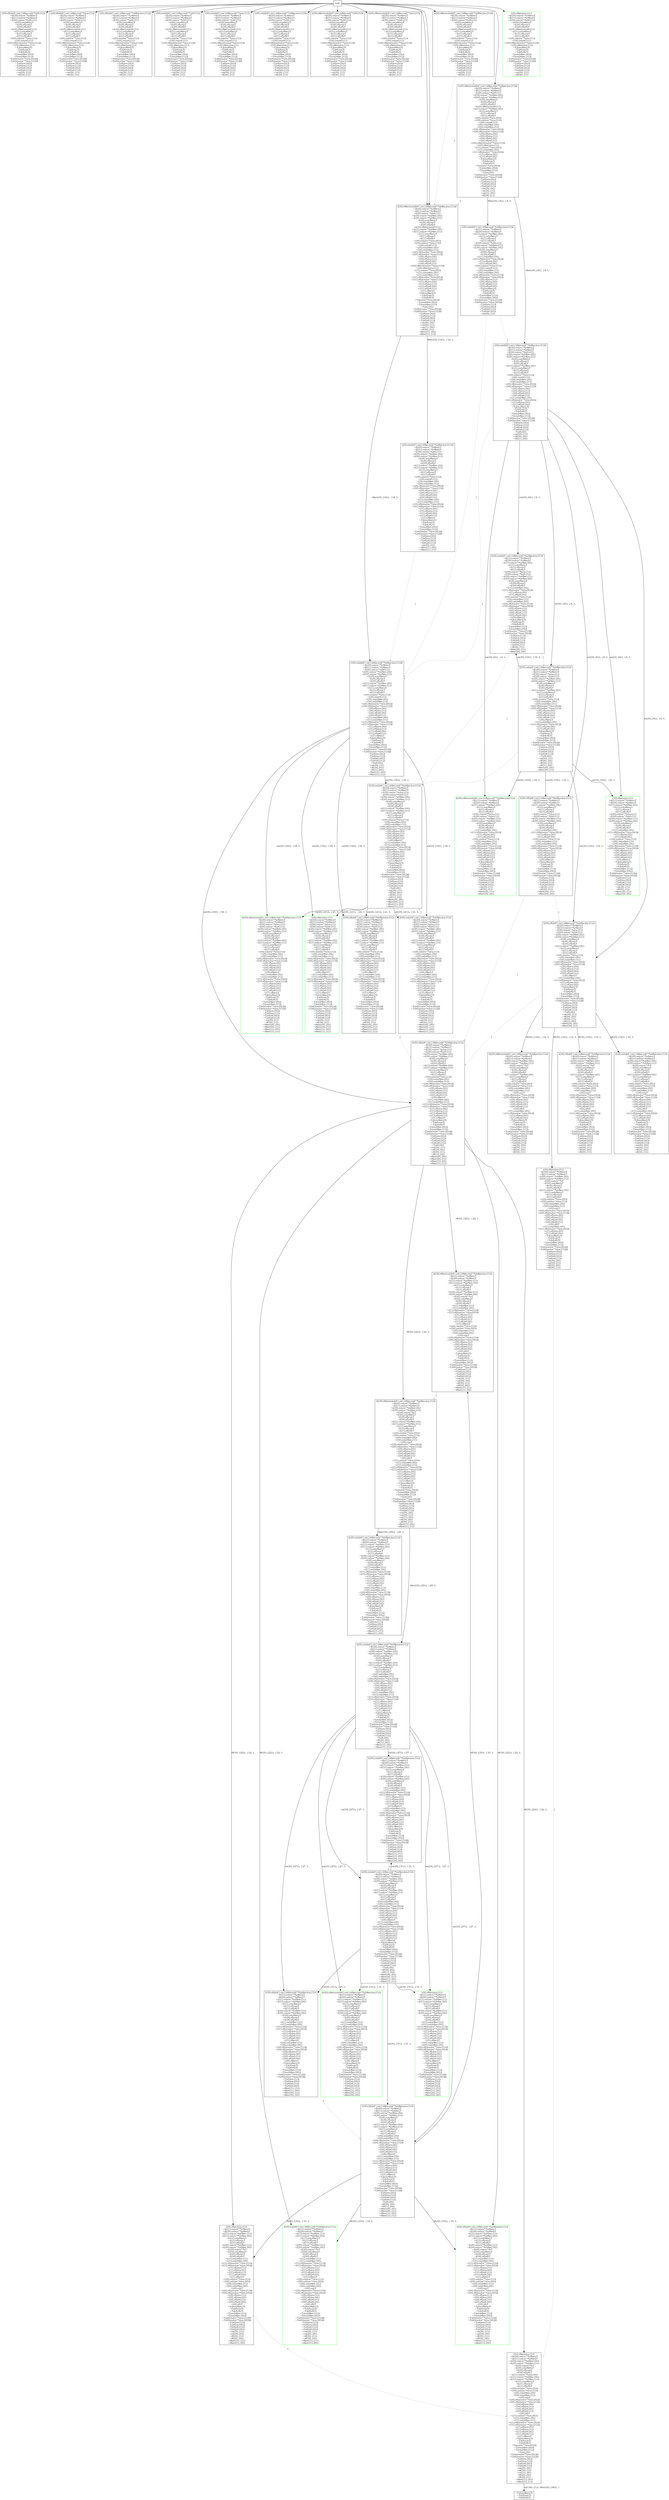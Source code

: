 digraph {
node[shape="box"]
N0x1229076e0[tooltip="5470939024246512254

", label="({0};rf);(((rf | co) | (rfinv;co))^*;(rf;{1}))
~((({0};co);co^*);rfinv);T
~((({1};co);co^*);rfinv);T
~(({0};co);co^*);(rf;{1})
~(({0};co);rfinv);T
~(({0};rf);co);T
~(({0};rf);rf);T
~(({0};rfinv);co);(rf;{1})
~(({1};co);rfinv);T
~(({1};rf);co);T
~(({1};rf);rf);T
~({0};co);(co^*;(co;{1}))
~({0};co);(rf;{1})
~({0};rfinv);(co;(co^*;(co;{1})))
~({0};rfinv);(co;{1})
~T;((co;rfinv);T)
~T;((rf;co);T)
~T;((rf;rf);T)
~T;(co;(rfinv;{0}))
~T;(co;(rfinv;{1}))
~T;(rf;(co;(co^*;(co;{0}))))
~T;(rf;(co;(co^*;(co;{1}))))
~T;(rf;(co;{0}))
~T;(rf;(co;{1}))
~T;(rf;(rf;{0}))
~T;(rf;(rf;{1}))
~co({0},{1})
~rf({0},{1})
"];
root -> N0x1229076e0;
N0x122913dd0[tooltip="1216235380140927212

", label="({0};rf);(((rf | co) | (rfinv;co))^*;(co;{1}))
~((({0};co);co^*);rfinv);T
~((({1};co);co^*);rfinv);T
~(({0};co);co^*);(rf;{1})
~(({0};co);rfinv);T
~(({0};rf);co);T
~(({0};rf);rf);T
~(({0};rfinv);co);(rf;{1})
~(({1};co);rfinv);T
~(({1};rf);co);T
~(({1};rf);rf);T
~({0};co);(co^*;(co;{1}))
~({0};co);(rf;{1})
~({0};rfinv);(co;(co^*;(co;{1})))
~({0};rfinv);(co;{1})
~T;((co;rfinv);T)
~T;((rf;co);T)
~T;((rf;rf);T)
~T;(co;(rfinv;{0}))
~T;(co;(rfinv;{1}))
~T;(rf;(co;(co^*;(co;{0}))))
~T;(rf;(co;(co^*;(co;{1}))))
~T;(rf;(co;{0}))
~T;(rf;(co;{1}))
~T;(rf;(rf;{0}))
~T;(rf;(rf;{1}))
~co({0},{1})
~rf({0},{1})
"];
root -> N0x122913dd0;
N0x122922790[tooltip="5853970633156013362

", label="({0};rf);(((rf | co) | (rfinv;co))^*;(rfinv;(co;{1})))
~((({0};co);co^*);rfinv);T
~((({1};co);co^*);rfinv);T
~(({0};co);co^*);(rf;{1})
~(({0};co);rfinv);T
~(({0};rf);co);T
~(({0};rf);rf);T
~(({0};rfinv);co);(rf;{1})
~(({1};co);rfinv);T
~(({1};rf);co);T
~(({1};rf);rf);T
~({0};co);(co^*;(co;{1}))
~({0};co);(rf;{1})
~({0};rfinv);(co;(co^*;(co;{1})))
~({0};rfinv);(co;{1})
~T;((co;rfinv);T)
~T;((rf;co);T)
~T;((rf;rf);T)
~T;(co;(rfinv;{0}))
~T;(co;(rfinv;{1}))
~T;(rf;(co;(co^*;(co;{0}))))
~T;(rf;(co;(co^*;(co;{1}))))
~T;(rf;(co;{0}))
~T;(rf;(co;{1}))
~T;(rf;(rf;{0}))
~T;(rf;(rf;{1}))
~co({0},{1})
~rf({0},{1})
"];
root -> N0x122922790;
N0x122907210[tooltip="13377545361835278450

", label="({0};co);(((rf | co) | (rfinv;co))^*;(rf;{1}))
~((({0};co);co^*);rfinv);T
~((({1};co);co^*);rfinv);T
~(({0};co);co^*);(rf;{1})
~(({0};co);rfinv);T
~(({0};rf);co);T
~(({0};rf);rf);T
~(({0};rfinv);co);(rf;{1})
~(({1};co);rfinv);T
~(({1};rf);co);T
~(({1};rf);rf);T
~({0};co);(co^*;(co;{1}))
~({0};co);(rf;{1})
~({0};rfinv);(co;(co^*;(co;{1})))
~({0};rfinv);(co;{1})
~T;((co;rfinv);T)
~T;((rf;co);T)
~T;((rf;rf);T)
~T;(co;(rfinv;{0}))
~T;(co;(rfinv;{1}))
~T;(rf;(co;(co^*;(co;{0}))))
~T;(rf;(co;(co^*;(co;{1}))))
~T;(rf;(co;{0}))
~T;(rf;(co;{1}))
~T;(rf;(rf;{0}))
~T;(rf;(rf;{1}))
~co({0},{1})
~rf({0},{1})
"];
root -> N0x122907210;
N0x1229072c0[tooltip="14994561761959452816

", label="({0};co);(((rf | co) | (rfinv;co))^*;(co;{1}))
~((({0};co);co^*);rfinv);T
~((({1};co);co^*);rfinv);T
~(({0};co);co^*);(rf;{1})
~(({0};co);rfinv);T
~(({0};rf);co);T
~(({0};rf);rf);T
~(({0};rfinv);co);(rf;{1})
~(({1};co);rfinv);T
~(({1};rf);co);T
~(({1};rf);rf);T
~({0};co);(co^*;(co;{1}))
~({0};co);(rf;{1})
~({0};rfinv);(co;(co^*;(co;{1})))
~({0};rfinv);(co;{1})
~T;((co;rfinv);T)
~T;((rf;co);T)
~T;((rf;rf);T)
~T;(co;(rfinv;{0}))
~T;(co;(rfinv;{1}))
~T;(rf;(co;(co^*;(co;{0}))))
~T;(rf;(co;(co^*;(co;{1}))))
~T;(rf;(co;{0}))
~T;(rf;(co;{1}))
~T;(rf;(rf;{0}))
~T;(rf;(rf;{1}))
~co({0},{1})
~rf({0},{1})
"];
root -> N0x1229072c0;
N0x122915e10[tooltip="5393109142402436626

", label="({0};co);(((rf | co) | (rfinv;co))^*;(rfinv;(co;{1})))
~((({0};co);co^*);rfinv);T
~((({1};co);co^*);rfinv);T
~(({0};co);co^*);(rf;{1})
~(({0};co);rfinv);T
~(({0};rf);co);T
~(({0};rf);rf);T
~(({0};rfinv);co);(rf;{1})
~(({1};co);rfinv);T
~(({1};rf);co);T
~(({1};rf);rf);T
~({0};co);(co^*;(co;{1}))
~({0};co);(rf;{1})
~({0};rfinv);(co;(co^*;(co;{1})))
~({0};rfinv);(co;{1})
~T;((co;rfinv);T)
~T;((rf;co);T)
~T;((rf;rf);T)
~T;(co;(rfinv;{0}))
~T;(co;(rfinv;{1}))
~T;(rf;(co;(co^*;(co;{0}))))
~T;(rf;(co;(co^*;(co;{1}))))
~T;(rf;(co;{0}))
~T;(rf;(co;{1}))
~T;(rf;(rf;{0}))
~T;(rf;(rf;{1}))
~co({0},{1})
~rf({0},{1})
"];
root -> N0x122915e10;
N0x12290b680[tooltip="7587356138160739452

", label="(({0};rfinv);co);(((rf | co) | (rfinv;co))^*;(rf;{1}))
~((({0};co);co^*);rfinv);T
~((({1};co);co^*);rfinv);T
~(({0};co);co^*);(rf;{1})
~(({0};co);rfinv);T
~(({0};rf);co);T
~(({0};rf);rf);T
~(({0};rfinv);co);(rf;{1})
~(({1};co);rfinv);T
~(({1};rf);co);T
~(({1};rf);rf);T
~({0};co);(co^*;(co;{1}))
~({0};co);(rf;{1})
~({0};rfinv);(co;(co^*;(co;{1})))
~({0};rfinv);(co;{1})
~T;((co;rfinv);T)
~T;((rf;co);T)
~T;((rf;rf);T)
~T;(co;(rfinv;{0}))
~T;(co;(rfinv;{1}))
~T;(rf;(co;(co^*;(co;{0}))))
~T;(rf;(co;(co^*;(co;{1}))))
~T;(rf;(co;{0}))
~T;(rf;(co;{1}))
~T;(rf;(rf;{0}))
~T;(rf;(rf;{1}))
~co({0},{1})
~rf({0},{1})
"];
root -> N0x12290b680;
N0x12290b2c0[tooltip="4275470293578912569

", label="(({0};rfinv);co);(((rf | co) | (rfinv;co))^*;(co;{1}))
~((({0};co);co^*);rfinv);T
~((({1};co);co^*);rfinv);T
~(({0};co);co^*);(rf;{1})
~(({0};co);rfinv);T
~(({0};rf);co);T
~(({0};rf);rf);T
~(({0};rfinv);co);(rf;{1})
~(({1};co);rfinv);T
~(({1};rf);co);T
~(({1};rf);rf);T
~({0};co);(co^*;(co;{1}))
~({0};co);(rf;{1})
~({0};rfinv);(co;(co^*;(co;{1})))
~({0};rfinv);(co;{1})
~T;((co;rfinv);T)
~T;((rf;co);T)
~T;((rf;rf);T)
~T;(co;(rfinv;{0}))
~T;(co;(rfinv;{1}))
~T;(rf;(co;(co^*;(co;{0}))))
~T;(rf;(co;(co^*;(co;{1}))))
~T;(rf;(co;{0}))
~T;(rf;(co;{1}))
~T;(rf;(rf;{0}))
~T;(rf;(rf;{1}))
~co({0},{1})
~rf({0},{1})
"];
root -> N0x12290b2c0;
N0x122929950[tooltip="4253056221216941521

", label="(({0};rfinv);co);(((rf | co) | (rfinv;co))^*;(rfinv;(co;{1})))
~((({0};co);co^*);rfinv);T
~((({1};co);co^*);rfinv);T
~(({0};co);co^*);(rf;{1})
~(({0};co);rfinv);T
~(({0};rf);co);T
~(({0};rf);rf);T
~(({0};rfinv);co);(rf;{1})
~(({1};co);rfinv);T
~(({1};rf);co);T
~(({1};rf);rf);T
~({0};co);(co^*;(co;{1}))
~({0};co);(rf;{1})
~({0};rfinv);(co;(co^*;(co;{1})))
~({0};rfinv);(co;{1})
~T;((co;rfinv);T)
~T;((rf;co);T)
~T;((rf;rf);T)
~T;(co;(rfinv;{0}))
~T;(co;(rfinv;{1}))
~T;(rf;(co;(co^*;(co;{0}))))
~T;(rf;(co;(co^*;(co;{1}))))
~T;(rf;(co;{0}))
~T;(rf;(co;{1}))
~T;(rf;(rf;{0}))
~T;(rf;(rf;{1}))
~co({0},{1})
~rf({0},{1})
"];
N0x122929950 -> N0x121f2d0b0[color="grey", label =" | 
"];
N0x122929950 -> N0x121ea7c40[color="grey", label =" | 
"];
N0x121f2d0b0[tooltip="17911750351461582036

", label="(({0};rfinv);co);(((rf | co) | (rfinv;co))^*;(rfinv;(co;{1})))
~((({0};co);co^*);rfinv);T
~((({1};co);co^*);rfinv);T
~(({0};co);co^*);(rf;{1})
~(({0};co);co^*);(rfinv;{0})
~(({0};co);co^*);(rfinv;{1})
~(({0};co);rfinv);T
~(({0};rf);co);T
~(({0};rf);rf);T
~(({0};rfinv);co);(rf;{1})
~(({1};co);co^*);(rfinv;{0})
~(({1};co);rfinv);T
~(({1};rf);co);T
~(({1};rf);rf);T
~({0};co);(co^*;(co;{0}))
~({0};co);(co^*;(co;{1}))
~({0};co);(rf;{1})
~({0};co);(rfinv;{0})
~({0};co);(rfinv;{1})
~({0};rf);(co;(co^*;(co;{0})))
~({0};rf);(co;(co^*;(co;{1})))
~({0};rf);(co;{0})
~({0};rf);(co;{1})
~({0};rf);(rf;{0})
~({0};rf);(rf;{1})
~({0};rfinv);(co;(co^*;(co;{1})))
~({0};rfinv);(co;{1})
~({1};co);(co^*;(co;{0}))
~({1};co);(rfinv;{0})
~({1};rf);(co;(co^*;(co;{0})))
~({1};rf);(co;{0})
~({1};rf);(rf;{0})
~T;((co;rfinv);T)
~T;((rf;co);T)
~T;((rf;rf);T)
~T;(co;(co^*;(co;{0})))
~T;(co;(rfinv;{0}))
~T;(co;(rfinv;{1}))
~T;(co;{0})
~T;(rf;(co;(co^*;(co;{0}))))
~T;(rf;(co;(co^*;(co;{1}))))
~T;(rf;(co;{0}))
~T;(rf;(co;{1}))
~T;(rf;(rf;{0}))
~T;(rf;(rf;{1}))
~co({0},{0})
~co({0},{1})
~co({1},{0})
~rf({0},{1})
"];
N0x121f2d0b0 -> N0x121f72310[label ="rfinv({0},{4}),  | 4, 1, 
"];
N0x121f2d0b0 -> N0x121fd0280[label ="rfinv({0},{4}),  | 4, 1, 
"];
N0x121f2d0b0 -> N0x121ea7c40[color="grey", label =" | 
"];
N0x121f72310[tooltip="5136692294880583266

", label="({0};co);(((rf | co) | (rfinv;co))^*;(rfinv;(co;{1})))
~((({1};co);co^*);rfinv);T
~((({0};co);co^*);rfinv);T
~(({1};co);co^*);(rfinv;{0})
~(({1};co);rfinv);T
~(({1};rf);co);T
~(({1};rf);rf);T
~(({0};co);co^*);(rf;{1})
~(({0};co);co^*);(rfinv;{1})
~(({0};co);co^*);(rfinv;{0})
~(({0};co);rfinv);T
~(({0};rf);co);T
~(({0};rf);rf);T
~({1};co);(rfinv;{0})
~({1};rf);(co;(co^*;(co;{0})))
~({1};rf);(co;{0})
~({1};rf);(rf;{0})
~({0};co);(co^*;(co;{1}))
~({0};co);(rf;{1})
~({0};co);(rfinv;{1})
~({0};co);(rfinv;{0})
~({0};rf);(co;(co^*;(co;{1})))
~({0};rf);(co;(co^*;(co;{0})))
~({0};rf);(co;{1})
~({0};rf);(co;{0})
~({0};rf);(rf;{1})
~({0};rf);(rf;{0})
~T;((co;rfinv);T)
~T;((rf;co);T)
~T;((rf;rf);T)
~T;(co;(rfinv;{1}))
~T;(co;(rfinv;{0}))
~T;(rf;(co;(co^*;(co;{1}))))
~T;(rf;(co;(co^*;(co;{0}))))
~T;(rf;(co;{1}))
~T;(rf;(co;{0}))
~T;(rf;(rf;{1}))
~T;(rf;(rf;{0}))
~co({0},{1})
"];
N0x121f72310 -> N0x121fd0280[color="grey", label =" | 
"];
N0x121f72310 -> N0x121e42720[color="grey", label =" | 
"];
N0x121fd0280[tooltip="18231091593718784006

", label="({0};co);(((rf | co) | (rfinv;co))^*;(rfinv;(co;{1})))
~((({0};co);co^*);rfinv);T
~((({1};co);co^*);rfinv);T
~(({0};co);co^*);(rf;{1})
~(({0};co);co^*);(rfinv;{0})
~(({0};co);co^*);(rfinv;{1})
~(({0};co);rfinv);T
~(({0};rf);co);T
~(({0};rf);rf);T
~(({1};co);co^*);(rfinv;{0})
~(({1};co);rfinv);T
~(({1};rf);co);T
~(({1};rf);rf);T
~({0};co);(co^*;(co;{1}))
~({0};co);(rf;{1})
~({0};co);(rfinv;{0})
~({0};co);(rfinv;{1})
~({0};rf);(co;(co^*;(co;{0})))
~({0};rf);(co;(co^*;(co;{1})))
~({0};rf);(co;{0})
~({0};rf);(co;{1})
~({0};rf);(rf;{0})
~({0};rf);(rf;{1})
~({1};co);(rfinv;{0})
~({1};rf);(co;(co^*;(co;{0})))
~({1};rf);(co;{0})
~({1};rf);(rf;{0})
~T;((co;rfinv);T)
~T;((rf;co);T)
~T;((rf;rf);T)
~T;(co;(rfinv;{0}))
~T;(co;(rfinv;{1}))
~T;(rf;(co;(co^*;(co;{0}))))
~T;(rf;(co;(co^*;(co;{1}))))
~T;(rf;(co;{0}))
~T;(rf;(co;{1}))
~T;(rf;(rf;{0}))
~T;(rf;(rf;{1}))
~T;(rf;{0})
~co({0},{1})
~rf({0},{0})
~rf({1},{0})
"];
N0x121fd0280 -> N0x122a932d0[label ="co({0},{6}),  | 6, 1, 
"];
N0x121fd0280 -> N0x122a3de40[label ="co({0},{6}),  | 6, 1, 
"];
N0x121fd0280 -> N0x122a89740[label ="co({0},{6}),  | 6, 1, 
"];
N0x121fd0280 -> N0x122a86a60[label ="co({0},{6}),  | 6, 1, 
"];
N0x121fd0280 -> N0x121e6fe30[label ="co({0},{6}),  | 6, 1, 
"];
N0x121fd0280 -> N0x121f2d990[label ="co({0},{6}),  | 6, 1, 
"];
N0x121fd0280 -> N0x121e42720[color="grey", label =" | 
"];
N0x122a932d0[tooltip="2829021452362582167

", label="(({0};rf);((rf | co) | (rfinv;co))^*);(rfinv;(co;{1}))
~((({1};co);co^*);rfinv);T
~((({0};co);co^*);rfinv);T
~(({1};co);co^*);(rfinv;{0})
~(({1};co);rfinv);T
~(({1};rf);co);T
~(({1};rf);rf);T
~(({0};co);co^*);(co;{1})
~(({0};co);co^*);(rf;{1})
~(({0};co);co^*);(rfinv;{1})
~(({0};co);co^*);(rfinv;{0})
~(({0};co);rfinv);T
~(({0};rf);co);T
~(({0};rf);rf);T
~({1};co);(rfinv;{0})
~({1};rf);(co;(co^*;(co;{0})))
~({1};rf);(co;{0})
~({1};rf);(rf;{0})
~({0};co);(co^*;(co;{1}))
~({0};co);(rfinv;{1})
~({0};co);(rfinv;{0})
~({0};rf);(co;(co^*;(co;{1})))
~({0};rf);(co;(co^*;(co;{0})))
~({0};rf);(co;{1})
~({0};rf);(co;{0})
~({0};rf);(rf;{1})
~({0};rf);(rf;{0})
~({0};rfinv);T
~T;((co;rfinv);T)
~T;((rf;co);T)
~T;((rf;rf);T)
~T;(co;(rfinv;{1}))
~T;(co;(rfinv;{0}))
~T;(rf;(co;(co^*;(co;{1}))))
~T;(rf;(co;(co^*;(co;{0}))))
~T;(rf;(co;{1}))
~T;(rf;(co;{0}))
~T;(rf;(rf;{1}))
~T;(rf;(rf;{0}))
~co({0},{1})
~rf({0},{1})
~rfinv({0},{1})
~rfinv({0},{0})
"];
N0x122a932d0 -> N0x121f2d990[color="grey", label =" | 
"];
N0x122a932d0 -> N0x121f98530[color="grey", label =" | 
"];
N0x121f2d990[tooltip="11124608399587576709

", label="(({0};rf);((rf | co) | (rfinv;co))^*);(rfinv;(co;{1}))
~((({0};co);co^*);rfinv);T
~((({1};co);co^*);rfinv);T
~(({0};co);co^*);(co;{1})
~(({0};co);co^*);(rf;{1})
~(({0};co);co^*);(rfinv;{0})
~(({0};co);co^*);(rfinv;{1})
~(({0};co);rfinv);T
~(({0};rf);co);T
~(({0};rf);rf);T
~(({1};co);co^*);(rfinv;{0})
~(({1};co);rfinv);T
~(({1};rf);co);T
~(({1};rf);rf);T
~({0};co);(co^*;(co;{1}))
~({0};co);(rfinv;{0})
~({0};co);(rfinv;{1})
~({0};rf);(co;(co^*;(co;{0})))
~({0};rf);(co;(co^*;(co;{1})))
~({0};rf);(co;{0})
~({0};rf);(co;{1})
~({0};rf);(rf;{0})
~({0};rf);(rf;{1})
~({0};rfinv);T
~({1};co);(rfinv;{0})
~({1};rf);(co;(co^*;(co;{0})))
~({1};rf);(co;{0})
~({1};rf);(rf;{0})
~T;((co;rfinv);T)
~T;((rf;co);T)
~T;((rf;rf);T)
~T;(co;(rfinv;{0}))
~T;(co;(rfinv;{1}))
~T;(rf;(co;(co^*;(co;{0}))))
~T;(rf;(co;(co^*;(co;{1}))))
~T;(rf;(co;{0}))
~T;(rf;(co;{1}))
~T;(rf;(rf;{0}))
~T;(rf;(rf;{1}))
~T;(rf;{0})
~co({0},{1})
~rf({0},{0})
~rf({0},{1})
~rf({1},{0})
~rfinv({0},{0})
~rfinv({0},{1})
"];
N0x121f2d990 -> N0x12280c990[label ="rf({0},{12}),  | 12, 1, 
"];
N0x121f2d990 -> N0x122814db0[label ="rf({0},{12}),  | 12, 1, 
"];
N0x121f2d990 -> N0x122831830[label ="rf({0},{12}),  | 12, 1, 
"];
N0x121f2d990 -> N0x12280c260[label ="rf({0},{12}),  | 12, 1, 
"];
N0x121f2d990 -> N0x121f98530[color="grey", label =" | 
"];
N0x12280c990[tooltip="975733613247260447

", label="(({0};rf);((rf | co) | (rfinv;co))^*);(rfinv;(co;{1}))
~((({0};co);co^*);rfinv);T
~((({1};co);co^*);rfinv);T
~(({0};co);co^*);(rfinv;{0})
~(({0};co);co^*);(rfinv;{1})
~(({0};co);co^*);T
~(({0};co);rfinv);T
~(({0};rf);co);T
~(({0};rf);rf);T
~(({1};co);co^*);(rfinv;{0})
~(({1};co);rfinv);T
~(({1};rf);co);T
~(({1};rf);rf);T
~({0};co);(co^*;(co;{0}))
~({0};co);(co^*;(co;{1}))
~({0};co);(rfinv;{0})
~({0};co);(rfinv;{1})
~({0};co);T
~({0};rf);(co;(co^*;(co;{0})))
~({0};rf);(co;(co^*;(co;{1})))
~({0};rf);(co;{0})
~({0};rf);(co;{1})
~({0};rf);(rf;{0})
~({0};rf);(rf;{1})
~({0};rf);T
~({1};co);(rfinv;{0})
~({1};rf);(co;(co^*;(co;{0})))
~({1};rf);(co;{0})
~({1};rf);(rf;{0})
~T;((co;rfinv);T)
~T;((rf;co);T)
~T;((rf;rf);T)
~T;(co;(rfinv;{0}))
~T;(co;(rfinv;{1}))
~T;(rf;(co;(co^*;(co;{0}))))
~T;(rf;(co;(co^*;(co;{1}))))
~T;(rf;(co;{0}))
~T;(rf;(co;{1}))
~T;(rf;(rf;{0}))
~T;(rf;(rf;{1}))
~co({0},{0})
~co({0},{1})
~rf({0},{0})
~rf({0},{1})
"];
N0x122814db0[tooltip="9949102590698315495

", label="(({0};co);((rf | co) | (rfinv;co))^*);(rfinv;(co;{1}))
~((({0};co);co^*);rfinv);T
~((({1};co);co^*);rfinv);T
~(({0};co);co^*);(rfinv;{0})
~(({0};co);co^*);(rfinv;{1})
~(({0};co);co^*);T
~(({0};co);rfinv);T
~(({0};rf);co);T
~(({0};rf);rf);T
~(({1};co);co^*);(rfinv;{0})
~(({1};co);rfinv);T
~(({1};rf);co);T
~(({1};rf);rf);T
~({0};co);(co^*;(co;{0}))
~({0};co);(co^*;(co;{1}))
~({0};co);(rfinv;{0})
~({0};co);(rfinv;{1})
~({0};co);T
~({0};rf);(co;(co^*;(co;{0})))
~({0};rf);(co;(co^*;(co;{1})))
~({0};rf);(co;{0})
~({0};rf);(co;{1})
~({0};rf);(rf;{0})
~({0};rf);(rf;{1})
~({0};rf);T
~({1};co);(rfinv;{0})
~({1};rf);(co;(co^*;(co;{0})))
~({1};rf);(co;{0})
~({1};rf);(rf;{0})
~T;((co;rfinv);T)
~T;((rf;co);T)
~T;((rf;rf);T)
~T;(co;(rfinv;{0}))
~T;(co;(rfinv;{1}))
~T;(rf;(co;(co^*;(co;{0}))))
~T;(rf;(co;(co^*;(co;{1}))))
~T;(rf;(co;{0}))
~T;(rf;(co;{1}))
~T;(rf;(rf;{0}))
~T;(rf;(rf;{1}))
~co({0},{0})
~co({0},{1})
~rf({0},{0})
~rf({0},{1})
"];
N0x122831830[tooltip="7340842248986679671

", label="((({0};rfinv);co);((rf | co) | (rfinv;co))^*);(rfinv;(co;{1}))
~((({0};co);co^*);rfinv);T
~((({1};co);co^*);rfinv);T
~(({0};co);co^*);(rfinv;{0})
~(({0};co);co^*);(rfinv;{1})
~(({0};co);co^*);T
~(({0};co);rfinv);T
~(({0};rf);co);T
~(({0};rf);rf);T
~(({1};co);co^*);(rfinv;{0})
~(({1};co);rfinv);T
~(({1};rf);co);T
~(({1};rf);rf);T
~({0};co);(co^*;(co;{0}))
~({0};co);(co^*;(co;{1}))
~({0};co);(rfinv;{0})
~({0};co);(rfinv;{1})
~({0};co);T
~({0};rf);(co;(co^*;(co;{0})))
~({0};rf);(co;(co^*;(co;{1})))
~({0};rf);(co;{0})
~({0};rf);(co;{1})
~({0};rf);(rf;{0})
~({0};rf);(rf;{1})
~({0};rf);T
~({1};co);(rfinv;{0})
~({1};rf);(co;(co^*;(co;{0})))
~({1};rf);(co;{0})
~({1};rf);(rf;{0})
~T;((co;rfinv);T)
~T;((rf;co);T)
~T;((rf;rf);T)
~T;(co;(rfinv;{0}))
~T;(co;(rfinv;{1}))
~T;(rf;(co;(co^*;(co;{0}))))
~T;(rf;(co;(co^*;(co;{1}))))
~T;(rf;(co;{0}))
~T;(rf;(co;{1}))
~T;(rf;(rf;{0}))
~T;(rf;(rf;{1}))
~co({0},{0})
~co({0},{1})
~rf({0},{0})
~rf({0},{1})
"];
N0x12280c260[tooltip="16583878179323410211

", label="({0};rfinv);(co;{1})
~((({0};co);co^*);rfinv);T
~((({1};co);co^*);rfinv);T
~(({0};co);co^*);(rfinv;{0})
~(({0};co);co^*);(rfinv;{1})
~(({0};co);co^*);T
~(({0};co);rfinv);T
~(({0};rf);co);T
~(({0};rf);rf);T
~(({1};co);co^*);(rfinv;{0})
~(({1};co);rfinv);T
~(({1};rf);co);T
~(({1};rf);rf);T
~({0};co);(co^*;(co;{0}))
~({0};co);(co^*;(co;{1}))
~({0};co);(rfinv;{0})
~({0};co);(rfinv;{1})
~({0};co);T
~({0};rf);(co;(co^*;(co;{0})))
~({0};rf);(co;(co^*;(co;{1})))
~({0};rf);(co;{0})
~({0};rf);(co;{1})
~({0};rf);(rf;{0})
~({0};rf);(rf;{1})
~({0};rf);T
~({1};co);(rfinv;{0})
~({1};rf);(co;(co^*;(co;{0})))
~({1};rf);(co;{0})
~({1};rf);(rf;{0})
~T;((co;rfinv);T)
~T;((rf;co);T)
~T;((rf;rf);T)
~T;(co;(rfinv;{0}))
~T;(co;(rfinv;{1}))
~T;(rf;(co;(co^*;(co;{0}))))
~T;(rf;(co;(co^*;(co;{1}))))
~T;(rf;(co;{0}))
~T;(rf;(co;{1}))
~T;(rf;(rf;{0}))
~T;(rf;(rf;{1}))
~co({0},{0})
~co({0},{1})
~rf({0},{0})
~rf({0},{1})
"];
N0x12280c260 -> N0x121f705e0[color="grey", label =" | 
"];
N0x121f705e0[tooltip="7269721324067513849

", label="({0};rfinv);(co;{1})
~((({0};co);co^*);rfinv);T
~((({1};co);co^*);rfinv);T
~(({0};co);co^*);(rfinv;{0})
~(({0};co);co^*);(rfinv;{1})
~(({0};co);co^*);T
~(({0};co);rfinv);T
~(({0};rf);co);T
~(({0};rf);rf);T
~(({1};co);co^*);(co;{0})
~(({1};co);co^*);(rfinv;{0})
~(({1};co);co^*);(rfinv;{1})
~(({1};co);rfinv);T
~(({1};rf);co);T
~(({1};rf);rf);T
~({0};co);(co^*;(co;{0}))
~({0};co);(co^*;(co;{1}))
~({0};co);(rfinv;{0})
~({0};co);(rfinv;{1})
~({0};co);T
~({0};rf);(co;(co^*;(co;{0})))
~({0};rf);(co;(co^*;(co;{1})))
~({0};rf);(co;{0})
~({0};rf);(co;{1})
~({0};rf);(rf;{0})
~({0};rf);(rf;{1})
~({0};rf);T
~({1};co);(co^*;(co;{0}))
~({1};co);(rfinv;{0})
~({1};co);(rfinv;{1})
~({1};rf);(co;(co^*;(co;{0})))
~({1};rf);(co;(co^*;(co;{1})))
~({1};rf);(co;{0})
~({1};rf);(co;{1})
~({1};rf);(rf;{0})
~({1};rf);(rf;{1})
~({1};rfinv);T
~T;((co;rfinv);T)
~T;((rf;co);T)
~T;((rf;rf);T)
~T;(co;(co^*;(co;{0})))
~T;(co;(rfinv;{0}))
~T;(co;(rfinv;{1}))
~T;(co;{0})
~T;(rf;(co;(co^*;(co;{0}))))
~T;(rf;(co;(co^*;(co;{1}))))
~T;(rf;(co;{0}))
~T;(rf;(co;{1}))
~T;(rf;(rf;{0}))
~T;(rf;(rf;{1}))
~co({0},{0})
~co({0},{1})
~co({1},{0})
~rf({0},{0})
~rf({0},{1})
~rfinv({1},{0})
~rfinv({1},{1})
"];
N0x121f705e0 -> N0x122913f00[label ="co({36},{1}), rfinv({0},{36}),  | 
"];
N0x122913f00[tooltip="16122540315406892770

", label="~T;((co;rfinv);T)
~T;((rf;co);T)
~T;((rf;rf);T)
"];
N0x121f98530[tooltip="7416776637157708111

", label="(({0};rf);((rf | co) | (rfinv;co))^*);(rfinv;(co;{1}))
~((({0};co);co^*);rfinv);T
~((({1};co);co^*);rfinv);T
~(({0};co);co^*);(co;{1})
~(({0};co);co^*);(rf;{1})
~(({0};co);co^*);(rfinv;{0})
~(({0};co);co^*);(rfinv;{1})
~(({0};co);rfinv);T
~(({0};rf);co);T
~(({0};rf);rf);T
~(({1};co);co^*);(rfinv;{0})
~(({1};co);co^*);(rfinv;{1})
~(({1};co);rfinv);T
~(({1};rf);co);T
~(({1};rf);rf);T
~({0};co);(co^*;(co;{1}))
~({0};co);(rfinv;{0})
~({0};co);(rfinv;{1})
~({0};rf);(co;(co^*;(co;{0})))
~({0};rf);(co;(co^*;(co;{1})))
~({0};rf);(co;{0})
~({0};rf);(co;{1})
~({0};rf);(rf;{0})
~({0};rf);(rf;{1})
~({0};rfinv);T
~({1};co);(rfinv;{0})
~({1};co);(rfinv;{1})
~({1};rf);(co;(co^*;(co;{0})))
~({1};rf);(co;(co^*;(co;{1})))
~({1};rf);(co;{0})
~({1};rf);(co;{1})
~({1};rf);(rf;{0})
~({1};rf);(rf;{1})
~({1};rfinv);T
~T;((co;rfinv);T)
~T;((rf;co);T)
~T;((rf;rf);T)
~T;(co;(rfinv;{0}))
~T;(co;(rfinv;{1}))
~T;(rf;(co;(co^*;(co;{0}))))
~T;(rf;(co;(co^*;(co;{1}))))
~T;(rf;(co;{0}))
~T;(rf;(co;{1}))
~T;(rf;(rf;{0}))
~T;(rf;(rf;{1}))
~T;(rf;{0})
~co({0},{1})
~rf({0},{0})
~rf({0},{1})
~rf({1},{0})
~rfinv({0},{0})
~rfinv({0},{1})
~rfinv({1},{0})
~rfinv({1},{1})
"];
N0x121f98530 -> N0x122ec9390[label ="rf({0},{22}),  | 22, 1, 
"];
N0x121f98530 -> N0x1269d9ac0[label ="rf({0},{22}),  | 22, 1, 
"];
N0x121f98530 -> N0x122ec5d20[label ="rf({0},{22}),  | 22, 1, 
"];
N0x121f98530 -> N0x122eba9e0[label ="rf({0},{22}),  | 22, 1, 
"];
N0x121f98530 -> N0x121f705e0[label ="rf({0},{22}),  | 22, 1, 
"];
N0x121f98530 -> N0x122eaba60[label ="rf({0},{22}),  | 22, 1, 
"];
N0x122ec9390[tooltip="17882561012635940122

", label="(({0};rf);((rf | co) | (rfinv;co))^*);(rfinv;(co;{1}))
~((({1};co);co^*);rfinv);T
~((({0};co);co^*);rfinv);T
~(({1};co);co^*);(rfinv;{1})
~(({1};co);co^*);(rfinv;{0})
~(({1};co);rfinv);T
~(({1};rf);co);T
~(({1};rf);rf);T
~(({0};co);co^*);(rfinv;{1})
~(({0};co);co^*);(rfinv;{0})
~(({0};co);co^*);T
~(({0};co);rfinv);T
~(({0};rf);co);T
~(({0};rf);rf);T
~({1};co);(rfinv;{1})
~({1};co);(rfinv;{0})
~({1};rf);(co;(co^*;(co;{1})))
~({1};rf);(co;(co^*;(co;{0})))
~({1};rf);(co;{1})
~({1};rf);(co;{0})
~({1};rf);(rf;{1})
~({1};rf);(rf;{0})
~({1};rfinv);T
~({0};co);(co^*;(co;{1}))
~({0};co);(co^*;(co;{0}))
~({0};co);(rfinv;{1})
~({0};co);(rfinv;{0})
~({0};co);T
~({0};rf);(co;(co^*;(co;{1})))
~({0};rf);(co;(co^*;(co;{0})))
~({0};rf);(co;{1})
~({0};rf);(co;{0})
~({0};rf);(rf;{1})
~({0};rf);(rf;{0})
~({0};rf);T
~T;((co;rfinv);T)
~T;((rf;co);T)
~T;((rf;rf);T)
~T;(co;(rfinv;{1}))
~T;(co;(rfinv;{0}))
~T;(rf;(co;(co^*;(co;{1}))))
~T;(rf;(co;(co^*;(co;{0}))))
~T;(rf;(co;{1}))
~T;(rf;(co;{0}))
~T;(rf;(rf;{1}))
~T;(rf;(rf;{0}))
~co({0},{1})
~co({0},{0})
~rf({0},{1})
~rf({0},{0})
~rfinv({1},{1})
~rfinv({1},{0})
", color=green];
N0x1269d9ac0[tooltip="10333836198938254909

", label="(({0};co);((rf | co) | (rfinv;co))^*);(rfinv;(co;{1}))
~((({1};co);co^*);rfinv);T
~((({0};co);co^*);rfinv);T
~(({1};co);co^*);(rfinv;{1})
~(({1};co);co^*);(rfinv;{0})
~(({1};co);rfinv);T
~(({1};rf);co);T
~(({1};rf);rf);T
~(({0};co);co^*);(rfinv;{1})
~(({0};co);co^*);(rfinv;{0})
~(({0};co);co^*);T
~(({0};co);rfinv);T
~(({0};rf);co);T
~(({0};rf);rf);T
~({1};co);(rfinv;{1})
~({1};co);(rfinv;{0})
~({1};rf);(co;(co^*;(co;{1})))
~({1};rf);(co;(co^*;(co;{0})))
~({1};rf);(co;{1})
~({1};rf);(co;{0})
~({1};rf);(rf;{1})
~({1};rf);(rf;{0})
~({1};rfinv);T
~({0};co);(co^*;(co;{1}))
~({0};co);(co^*;(co;{0}))
~({0};co);(rfinv;{1})
~({0};co);(rfinv;{0})
~({0};co);T
~({0};rf);(co;(co^*;(co;{1})))
~({0};rf);(co;(co^*;(co;{0})))
~({0};rf);(co;{1})
~({0};rf);(co;{0})
~({0};rf);(rf;{1})
~({0};rf);(rf;{0})
~({0};rf);T
~T;((co;rfinv);T)
~T;((rf;co);T)
~T;((rf;rf);T)
~T;(co;(rfinv;{1}))
~T;(co;(rfinv;{0}))
~T;(rf;(co;(co^*;(co;{1}))))
~T;(rf;(co;(co^*;(co;{0}))))
~T;(rf;(co;{1}))
~T;(rf;(co;{0}))
~T;(rf;(rf;{1}))
~T;(rf;(rf;{0}))
~co({0},{1})
~co({0},{0})
~rf({0},{1})
~rf({0},{0})
~rfinv({1},{1})
~rfinv({1},{0})
", color=green];
N0x122ec5d20[tooltip="16096862100549789247

", label="((({0};rfinv);co);((rf | co) | (rfinv;co))^*);(rfinv;(co;{1}))
~((({1};co);co^*);rfinv);T
~((({0};co);co^*);rfinv);T
~(({1};co);co^*);(rfinv;{1})
~(({1};co);co^*);(rfinv;{0})
~(({1};co);rfinv);T
~(({1};rf);co);T
~(({1};rf);rf);T
~(({0};co);co^*);(rfinv;{1})
~(({0};co);co^*);(rfinv;{0})
~(({0};co);co^*);T
~(({0};co);rfinv);T
~(({0};rf);co);T
~(({0};rf);rf);T
~({1};co);(rfinv;{1})
~({1};co);(rfinv;{0})
~({1};rf);(co;(co^*;(co;{1})))
~({1};rf);(co;(co^*;(co;{0})))
~({1};rf);(co;{1})
~({1};rf);(co;{0})
~({1};rf);(rf;{1})
~({1};rf);(rf;{0})
~({1};rfinv);T
~({0};co);(co^*;(co;{1}))
~({0};co);(co^*;(co;{0}))
~({0};co);(rfinv;{1})
~({0};co);(rfinv;{0})
~({0};co);T
~({0};rf);(co;(co^*;(co;{1})))
~({0};rf);(co;(co^*;(co;{0})))
~({0};rf);(co;{1})
~({0};rf);(co;{0})
~({0};rf);(rf;{1})
~({0};rf);(rf;{0})
~({0};rf);T
~T;((co;rfinv);T)
~T;((rf;co);T)
~T;((rf;rf);T)
~T;(co;(rfinv;{1}))
~T;(co;(rfinv;{0}))
~T;(rf;(co;(co^*;(co;{1}))))
~T;(rf;(co;(co^*;(co;{0}))))
~T;(rf;(co;{1}))
~T;(rf;(co;{0}))
~T;(rf;(rf;{1}))
~T;(rf;(rf;{0}))
~co({0},{1})
~co({0},{0})
~rf({0},{1})
~rf({0},{0})
~rfinv({1},{1})
~rfinv({1},{0})
"];
N0x122ec5d20 -> N0x122eaba60[color="grey", label =" | 
"];
N0x122eaba60[tooltip="12262665488498573089

", label="((({0};rfinv);co);((rf | co) | (rfinv;co))^*);(rfinv;(co;{1}))
~((({0};co);co^*);rfinv);T
~((({1};co);co^*);rfinv);T
~(({0};co);co^*);(rfinv;{0})
~(({0};co);co^*);(rfinv;{1})
~(({0};co);co^*);T
~(({0};co);rfinv);T
~(({0};rf);co);T
~(({0};rf);rf);T
~(({1};co);co^*);(rfinv;{0})
~(({1};co);co^*);(rfinv;{1})
~(({1};co);rfinv);T
~(({1};rf);co);T
~(({1};rf);rf);T
~({0};co);(co^*;(co;{0}))
~({0};co);(co^*;(co;{1}))
~({0};co);(rfinv;{0})
~({0};co);(rfinv;{1})
~({0};co);T
~({0};rf);(co;(co^*;(co;{0})))
~({0};rf);(co;(co^*;(co;{1})))
~({0};rf);(co;{0})
~({0};rf);(co;{1})
~({0};rf);(rf;{0})
~({0};rf);(rf;{1})
~({0};rf);T
~({1};co);(co^*;(co;{0}))
~({1};co);(rfinv;{0})
~({1};co);(rfinv;{1})
~({1};rf);(co;(co^*;(co;{0})))
~({1};rf);(co;(co^*;(co;{1})))
~({1};rf);(co;{0})
~({1};rf);(co;{1})
~({1};rf);(rf;{0})
~({1};rf);(rf;{1})
~({1};rfinv);T
~T;((co;rfinv);T)
~T;((rf;co);T)
~T;((rf;rf);T)
~T;(co;(co^*;(co;{0})))
~T;(co;(rfinv;{0}))
~T;(co;(rfinv;{1}))
~T;(co;{0})
~T;(rf;(co;(co^*;(co;{0}))))
~T;(rf;(co;(co^*;(co;{1}))))
~T;(rf;(co;{0}))
~T;(rf;(co;{1}))
~T;(rf;(rf;{0}))
~T;(rf;(rf;{1}))
~co({0},{0})
~co({0},{1})
~co({1},{0})
~rf({0},{0})
~rf({0},{1})
~rfinv({1},{0})
~rfinv({1},{1})
"];
N0x122eaba60 -> N0x122e516f0[label ="rfinv({0},{25}),  | 25, 1, 
"];
N0x122eaba60 -> N0x122e887e0[label ="rfinv({0},{25}),  | 25, 1, 
"];
N0x122e516f0[tooltip="3004870739588966036

", label="(({0};co);((rf | co) | (rfinv;co))^*);(rfinv;(co;{1}))
~((({1};co);co^*);rfinv);T
~((({0};co);co^*);rfinv);T
~(({1};co);co^*);(rfinv;{1})
~(({1};co);co^*);(rfinv;{0})
~(({1};co);rfinv);T
~(({1};rf);co);T
~(({1};rf);rf);T
~(({0};co);co^*);(rfinv;{1})
~(({0};co);co^*);(rfinv;{0})
~(({0};co);rfinv);T
~(({0};rf);co);T
~(({0};rf);rf);T
~({1};co);(rfinv;{1})
~({1};co);(rfinv;{0})
~({1};rf);(co;(co^*;(co;{1})))
~({1};rf);(co;(co^*;(co;{0})))
~({1};rf);(co;{1})
~({1};rf);(co;{0})
~({1};rf);(rf;{1})
~({1};rf);(rf;{0})
~({1};rfinv);T
~({0};co);(rfinv;{1})
~({0};co);(rfinv;{0})
~({0};rf);(co;(co^*;(co;{1})))
~({0};rf);(co;(co^*;(co;{0})))
~({0};rf);(co;{1})
~({0};rf);(co;{0})
~({0};rf);(rf;{1})
~({0};rf);(rf;{0})
~T;((co;rfinv);T)
~T;((rf;co);T)
~T;((rf;rf);T)
~T;(co;(rfinv;{1}))
~T;(co;(rfinv;{0}))
~T;(rf;(co;(co^*;(co;{1}))))
~T;(rf;(co;(co^*;(co;{0}))))
~T;(rf;(co;{1}))
~T;(rf;(co;{0}))
~T;(rf;(rf;{1}))
~T;(rf;(rf;{0}))
~rfinv({1},{1})
~rfinv({1},{0})
"];
N0x122e516f0 -> N0x122e887e0[color="grey", label =" | 
"];
N0x122e887e0[tooltip="2718774890995879469

", label="(({0};co);((rf | co) | (rfinv;co))^*);(rfinv;(co;{1}))
~((({0};co);co^*);rfinv);T
~((({1};co);co^*);rfinv);T
~(({0};co);co^*);(rfinv;{0})
~(({0};co);co^*);(rfinv;{1})
~(({0};co);rfinv);T
~(({0};rf);co);T
~(({0};rf);rf);T
~(({1};co);co^*);(rfinv;{0})
~(({1};co);co^*);(rfinv;{1})
~(({1};co);rfinv);T
~(({1};rf);co);T
~(({1};rf);rf);T
~({0};co);(rfinv;{0})
~({0};co);(rfinv;{1})
~({0};rf);(co;(co^*;(co;{0})))
~({0};rf);(co;(co^*;(co;{1})))
~({0};rf);(co;{0})
~({0};rf);(co;{1})
~({0};rf);(rf;{0})
~({0};rf);(rf;{1})
~({1};co);(rfinv;{0})
~({1};co);(rfinv;{1})
~({1};rf);(co;(co^*;(co;{0})))
~({1};rf);(co;(co^*;(co;{1})))
~({1};rf);(co;{0})
~({1};rf);(co;{1})
~({1};rf);(rf;{0})
~({1};rf);(rf;{1})
~({1};rfinv);T
~T;((co;rfinv);T)
~T;((rf;co);T)
~T;((rf;rf);T)
~T;(co;(rfinv;{0}))
~T;(co;(rfinv;{1}))
~T;(rf;(co;(co^*;(co;{0}))))
~T;(rf;(co;(co^*;(co;{1}))))
~T;(rf;(co;{0}))
~T;(rf;(co;{1}))
~T;(rf;(rf;{0}))
~T;(rf;(rf;{1}))
~T;(rf;{0})
~rf({0},{0})
~rf({1},{0})
~rfinv({1},{0})
~rfinv({1},{1})
"];
N0x122e887e0 -> N0x122e8a670[label ="co({0},{27}),  | 27, 1, 
"];
N0x122e887e0 -> N0x122e900a0[label ="co({0},{27}),  | 27, 1, 
"];
N0x122e887e0 -> N0x122ec44c0[label ="co({0},{27}),  | 27, 1, 
"];
N0x122e887e0 -> N0x122e31600[label ="co({0},{27}),  | 27, 1, 
"];
N0x122e887e0 -> N0x122e378d0[label ="co({0},{27}),  | 27, 1, 
"];
N0x122e887e0 -> N0x126819d60[label ="co({0},{27}),  | 27, 1, 
"];
N0x122e8a670[tooltip="18191900906056869738

", label="(({0};rf);((rf | co) | (rfinv;co))^*);(rfinv;(co;{1}))
~((({1};co);co^*);rfinv);T
~((({0};co);co^*);rfinv);T
~(({1};co);co^*);(rfinv;{1})
~(({1};co);co^*);(rfinv;{0})
~(({1};co);rfinv);T
~(({1};rf);co);T
~(({1};rf);rf);T
~(({0};co);co^*);(rfinv;{1})
~(({0};co);co^*);(rfinv;{0})
~(({0};co);rfinv);T
~(({0};rf);co);T
~(({0};rf);rf);T
~({1};co);(rfinv;{1})
~({1};co);(rfinv;{0})
~({1};rf);(co;(co^*;(co;{1})))
~({1};rf);(co;(co^*;(co;{0})))
~({1};rf);(co;{1})
~({1};rf);(co;{0})
~({1};rf);(rf;{1})
~({1};rf);(rf;{0})
~({1};rfinv);T
~({0};co);(rfinv;{1})
~({0};co);(rfinv;{0})
~({0};rf);(co;(co^*;(co;{1})))
~({0};rf);(co;(co^*;(co;{0})))
~({0};rf);(co;{1})
~({0};rf);(co;{0})
~({0};rf);(rf;{1})
~({0};rf);(rf;{0})
~({0};rfinv);T
~T;((co;rfinv);T)
~T;((rf;co);T)
~T;((rf;rf);T)
~T;(co;(rfinv;{1}))
~T;(co;(rfinv;{0}))
~T;(rf;(co;(co^*;(co;{1}))))
~T;(rf;(co;(co^*;(co;{0}))))
~T;(rf;(co;{1}))
~T;(rf;(co;{0}))
~T;(rf;(rf;{1}))
~T;(rf;(rf;{0}))
~rfinv({1},{1})
~rfinv({1},{0})
~rfinv({0},{1})
~rfinv({0},{0})
"];
N0x122e8a670 -> N0x126819d60[color="grey", label =" | 
"];
N0x126819d60[tooltip="3934669460407036234

", label="(({0};rf);((rf | co) | (rfinv;co))^*);(rfinv;(co;{1}))
~((({0};co);co^*);rfinv);T
~((({1};co);co^*);rfinv);T
~(({0};co);co^*);(rfinv;{0})
~(({0};co);co^*);(rfinv;{1})
~(({0};co);rfinv);T
~(({0};rf);co);T
~(({0};rf);rf);T
~(({1};co);co^*);(rfinv;{0})
~(({1};co);co^*);(rfinv;{1})
~(({1};co);rfinv);T
~(({1};rf);co);T
~(({1};rf);rf);T
~({0};co);(rfinv;{0})
~({0};co);(rfinv;{1})
~({0};rf);(co;(co^*;(co;{0})))
~({0};rf);(co;(co^*;(co;{1})))
~({0};rf);(co;{0})
~({0};rf);(co;{1})
~({0};rf);(rf;{0})
~({0};rf);(rf;{1})
~({0};rfinv);T
~({1};co);(rfinv;{0})
~({1};co);(rfinv;{1})
~({1};rf);(co;(co^*;(co;{0})))
~({1};rf);(co;(co^*;(co;{1})))
~({1};rf);(co;{0})
~({1};rf);(co;{1})
~({1};rf);(rf;{0})
~({1};rf);(rf;{1})
~({1};rfinv);T
~T;((co;rfinv);T)
~T;((rf;co);T)
~T;((rf;rf);T)
~T;(co;(rfinv;{0}))
~T;(co;(rfinv;{1}))
~T;(rf;(co;(co^*;(co;{0}))))
~T;(rf;(co;(co^*;(co;{1}))))
~T;(rf;(co;{0}))
~T;(rf;(co;{1}))
~T;(rf;(rf;{0}))
~T;(rf;(rf;{1}))
~T;(rf;{0})
~rf({0},{0})
~rf({1},{0})
~rfinv({0},{0})
~rfinv({0},{1})
~rfinv({1},{0})
~rfinv({1},{1})
"];
N0x126819d60 -> N0x122ec9390[label ="rf({0},{33}),  | 33, 1, 
"];
N0x126819d60 -> N0x1269d9ac0[label ="rf({0},{33}),  | 33, 1, 
"];
N0x126819d60 -> N0x122ec5d20[label ="rf({0},{33}),  | 33, 1, 
"];
N0x126819d60 -> N0x122eba9e0[label ="rf({0},{33}),  | 33, 1, 
"];
N0x122eba9e0[tooltip="8475801388251810953

", label="({0};rfinv);(co;{1})
~((({1};co);co^*);rfinv);T
~((({0};co);co^*);rfinv);T
~(({1};co);co^*);(rfinv;{1})
~(({1};co);co^*);(rfinv;{0})
~(({1};co);rfinv);T
~(({1};rf);co);T
~(({1};rf);rf);T
~(({0};co);co^*);(rfinv;{1})
~(({0};co);co^*);(rfinv;{0})
~(({0};co);co^*);T
~(({0};co);rfinv);T
~(({0};rf);co);T
~(({0};rf);rf);T
~({1};co);(rfinv;{1})
~({1};co);(rfinv;{0})
~({1};rf);(co;(co^*;(co;{1})))
~({1};rf);(co;(co^*;(co;{0})))
~({1};rf);(co;{1})
~({1};rf);(co;{0})
~({1};rf);(rf;{1})
~({1};rf);(rf;{0})
~({1};rfinv);T
~({0};co);(co^*;(co;{1}))
~({0};co);(co^*;(co;{0}))
~({0};co);(rfinv;{1})
~({0};co);(rfinv;{0})
~({0};co);T
~({0};rf);(co;(co^*;(co;{1})))
~({0};rf);(co;(co^*;(co;{0})))
~({0};rf);(co;{1})
~({0};rf);(co;{0})
~({0};rf);(rf;{1})
~({0};rf);(rf;{0})
~({0};rf);T
~T;((co;rfinv);T)
~T;((rf;co);T)
~T;((rf;rf);T)
~T;(co;(rfinv;{1}))
~T;(co;(rfinv;{0}))
~T;(rf;(co;(co^*;(co;{1}))))
~T;(rf;(co;(co^*;(co;{0}))))
~T;(rf;(co;{1}))
~T;(rf;(co;{0}))
~T;(rf;(rf;{1}))
~T;(rf;(rf;{0}))
~co({0},{1})
~co({0},{0})
~rf({0},{1})
~rf({0},{0})
~rfinv({1},{1})
~rfinv({1},{0})
"];
N0x122eba9e0 -> N0x121f705e0[color="grey", label =" | 
"];
N0x122e900a0[tooltip="18190532156793609909

", label="(({0};co);((rf | co) | (rfinv;co))^*);(rfinv;(co;{1}))
~((({1};co);co^*);rfinv);T
~((({0};co);co^*);rfinv);T
~(({1};co);co^*);(rfinv;{1})
~(({1};co);co^*);(rfinv;{0})
~(({1};co);rfinv);T
~(({1};rf);co);T
~(({1};rf);rf);T
~(({0};co);co^*);(rfinv;{1})
~(({0};co);co^*);(rfinv;{0})
~(({0};co);rfinv);T
~(({0};rf);co);T
~(({0};rf);rf);T
~({1};co);(rfinv;{1})
~({1};co);(rfinv;{0})
~({1};rf);(co;(co^*;(co;{1})))
~({1};rf);(co;(co^*;(co;{0})))
~({1};rf);(co;{1})
~({1};rf);(co;{0})
~({1};rf);(rf;{1})
~({1};rf);(rf;{0})
~({1};rfinv);T
~({0};co);(rfinv;{1})
~({0};co);(rfinv;{0})
~({0};rf);(co;(co^*;(co;{1})))
~({0};rf);(co;(co^*;(co;{0})))
~({0};rf);(co;{1})
~({0};rf);(co;{0})
~({0};rf);(rf;{1})
~({0};rf);(rf;{0})
~({0};rfinv);T
~T;((co;rfinv);T)
~T;((rf;co);T)
~T;((rf;rf);T)
~T;(co;(rfinv;{1}))
~T;(co;(rfinv;{0}))
~T;(rf;(co;(co^*;(co;{1}))))
~T;(rf;(co;(co^*;(co;{0}))))
~T;(rf;(co;{1}))
~T;(rf;(co;{0}))
~T;(rf;(rf;{1}))
~T;(rf;(rf;{0}))
~rfinv({1},{1})
~rfinv({1},{0})
~rfinv({0},{1})
~rfinv({0},{0})
"];
N0x122e900a0 -> N0x122e378d0[color="grey", label =" | 
"];
N0x122e378d0[tooltip="12940925457234508549

", label="(({0};co);((rf | co) | (rfinv;co))^*);(rfinv;(co;{1}))
~((({0};co);co^*);rfinv);T
~((({1};co);co^*);rfinv);T
~(({0};co);co^*);(rfinv;{0})
~(({0};co);co^*);(rfinv;{1})
~(({0};co);rfinv);T
~(({0};rf);co);T
~(({0};rf);rf);T
~(({1};co);co^*);(rfinv;{0})
~(({1};co);co^*);(rfinv;{1})
~(({1};co);rfinv);T
~(({1};rf);co);T
~(({1};rf);rf);T
~({0};co);(rfinv;{0})
~({0};co);(rfinv;{1})
~({0};rf);(co;(co^*;(co;{0})))
~({0};rf);(co;(co^*;(co;{1})))
~({0};rf);(co;{0})
~({0};rf);(co;{1})
~({0};rf);(rf;{0})
~({0};rf);(rf;{1})
~({0};rfinv);T
~({1};co);(rfinv;{0})
~({1};co);(rfinv;{1})
~({1};rf);(co;(co^*;(co;{0})))
~({1};rf);(co;(co^*;(co;{1})))
~({1};rf);(co;{0})
~({1};rf);(co;{1})
~({1};rf);(rf;{0})
~({1};rf);(rf;{1})
~({1};rfinv);T
~T;((co;rfinv);T)
~T;((rf;co);T)
~T;((rf;rf);T)
~T;(co;(rfinv;{0}))
~T;(co;(rfinv;{1}))
~T;(rf;(co;(co^*;(co;{0}))))
~T;(rf;(co;(co^*;(co;{1}))))
~T;(rf;(co;{0}))
~T;(rf;(co;{1}))
~T;(rf;(rf;{0}))
~T;(rf;(rf;{1}))
~T;(rf;{0})
~rf({0},{0})
~rf({1},{0})
~rfinv({0},{0})
~rfinv({0},{1})
~rfinv({1},{0})
~rfinv({1},{1})
"];
N0x122e378d0 -> N0x122e8a670[label ="co({0},{31}),  | 31, 1, 
"];
N0x122e378d0 -> N0x122e900a0[label ="co({0},{31}),  | 31, 1, 
"];
N0x122e378d0 -> N0x122ec44c0[label ="co({0},{31}),  | 31, 1, 
"];
N0x122e378d0 -> N0x122e31600[label ="co({0},{31}),  | 31, 1, 
"];
N0x122e378d0 -> N0x126819d60[label ="co({0},{31}),  | 31, 1, 
"];
N0x122ec44c0[tooltip="10868080610048062064

", label="((({0};rfinv);co);((rf | co) | (rfinv;co))^*);(rfinv;(co;{1}))
~((({1};co);co^*);rfinv);T
~((({0};co);co^*);rfinv);T
~(({1};co);co^*);(rfinv;{1})
~(({1};co);co^*);(rfinv;{0})
~(({1};co);rfinv);T
~(({1};rf);co);T
~(({1};rf);rf);T
~(({0};co);co^*);(rfinv;{1})
~(({0};co);co^*);(rfinv;{0})
~(({0};co);rfinv);T
~(({0};rf);co);T
~(({0};rf);rf);T
~({1};co);(rfinv;{1})
~({1};co);(rfinv;{0})
~({1};rf);(co;(co^*;(co;{1})))
~({1};rf);(co;(co^*;(co;{0})))
~({1};rf);(co;{1})
~({1};rf);(co;{0})
~({1};rf);(rf;{1})
~({1};rf);(rf;{0})
~({1};rfinv);T
~({0};co);(rfinv;{1})
~({0};co);(rfinv;{0})
~({0};rf);(co;(co^*;(co;{1})))
~({0};rf);(co;(co^*;(co;{0})))
~({0};rf);(co;{1})
~({0};rf);(co;{0})
~({0};rf);(rf;{1})
~({0};rf);(rf;{0})
~({0};rfinv);T
~T;((co;rfinv);T)
~T;((rf;co);T)
~T;((rf;rf);T)
~T;(co;(rfinv;{1}))
~T;(co;(rfinv;{0}))
~T;(rf;(co;(co^*;(co;{1}))))
~T;(rf;(co;(co^*;(co;{0}))))
~T;(rf;(co;{1}))
~T;(rf;(co;{0}))
~T;(rf;(rf;{1}))
~T;(rf;(rf;{0}))
~rfinv({1},{1})
~rfinv({1},{0})
~rfinv({0},{1})
~rfinv({0},{0})
", color=green];
N0x122e31600[tooltip="14118596614777259774

", label="({0};rfinv);(co;{1})
~((({1};co);co^*);rfinv);T
~((({0};co);co^*);rfinv);T
~(({1};co);co^*);(rfinv;{1})
~(({1};co);co^*);(rfinv;{0})
~(({1};co);rfinv);T
~(({1};rf);co);T
~(({1};rf);rf);T
~(({0};co);co^*);(rfinv;{1})
~(({0};co);co^*);(rfinv;{0})
~(({0};co);rfinv);T
~(({0};rf);co);T
~(({0};rf);rf);T
~({1};co);(rfinv;{1})
~({1};co);(rfinv;{0})
~({1};rf);(co;(co^*;(co;{1})))
~({1};rf);(co;(co^*;(co;{0})))
~({1};rf);(co;{1})
~({1};rf);(co;{0})
~({1};rf);(rf;{1})
~({1};rf);(rf;{0})
~({1};rfinv);T
~({0};co);(rfinv;{1})
~({0};co);(rfinv;{0})
~({0};rf);(co;(co^*;(co;{1})))
~({0};rf);(co;(co^*;(co;{0})))
~({0};rf);(co;{1})
~({0};rf);(co;{0})
~({0};rf);(rf;{1})
~({0};rf);(rf;{0})
~({0};rfinv);T
~T;((co;rfinv);T)
~T;((rf;co);T)
~T;((rf;rf);T)
~T;(co;(rfinv;{1}))
~T;(co;(rfinv;{0}))
~T;(rf;(co;(co^*;(co;{1}))))
~T;(rf;(co;(co^*;(co;{0}))))
~T;(rf;(co;{1}))
~T;(rf;(co;{0}))
~T;(rf;(rf;{1}))
~T;(rf;(rf;{0}))
~rfinv({1},{1})
~rfinv({1},{0})
~rfinv({0},{1})
~rfinv({0},{0})
", color=green];
N0x122a3de40[tooltip="12076391803298883339

", label="(({0};co);((rf | co) | (rfinv;co))^*);(rfinv;(co;{1}))
~((({1};co);co^*);rfinv);T
~((({0};co);co^*);rfinv);T
~(({1};co);co^*);(rfinv;{0})
~(({1};co);rfinv);T
~(({1};rf);co);T
~(({1};rf);rf);T
~(({0};co);co^*);(co;{1})
~(({0};co);co^*);(rf;{1})
~(({0};co);co^*);(rfinv;{1})
~(({0};co);co^*);(rfinv;{0})
~(({0};co);rfinv);T
~(({0};rf);co);T
~(({0};rf);rf);T
~({1};co);(rfinv;{0})
~({1};rf);(co;(co^*;(co;{0})))
~({1};rf);(co;{0})
~({1};rf);(rf;{0})
~({0};co);(co^*;(co;{1}))
~({0};co);(rfinv;{1})
~({0};co);(rfinv;{0})
~({0};rf);(co;(co^*;(co;{1})))
~({0};rf);(co;(co^*;(co;{0})))
~({0};rf);(co;{1})
~({0};rf);(co;{0})
~({0};rf);(rf;{1})
~({0};rf);(rf;{0})
~({0};rfinv);T
~T;((co;rfinv);T)
~T;((rf;co);T)
~T;((rf;rf);T)
~T;(co;(rfinv;{1}))
~T;(co;(rfinv;{0}))
~T;(rf;(co;(co^*;(co;{1}))))
~T;(rf;(co;(co^*;(co;{0}))))
~T;(rf;(co;{1}))
~T;(rf;(co;{0}))
~T;(rf;(rf;{1}))
~T;(rf;(rf;{0}))
~co({0},{1})
~rf({0},{1})
~rfinv({0},{1})
~rfinv({0},{0})
"];
N0x122a3de40 -> N0x121e6fe30[color="grey", label =" | 
"];
N0x122a3de40 -> N0x12690dbc0[color="grey", label =" | 
"];
N0x121e6fe30[tooltip="5502585793996116749

", label="(({0};co);((rf | co) | (rfinv;co))^*);(rfinv;(co;{1}))
~((({0};co);co^*);rfinv);T
~((({1};co);co^*);rfinv);T
~(({0};co);co^*);(co;{1})
~(({0};co);co^*);(rf;{1})
~(({0};co);co^*);(rfinv;{0})
~(({0};co);co^*);(rfinv;{1})
~(({0};co);rfinv);T
~(({0};rf);co);T
~(({0};rf);rf);T
~(({1};co);co^*);(rfinv;{0})
~(({1};co);rfinv);T
~(({1};rf);co);T
~(({1};rf);rf);T
~({0};co);(co^*;(co;{1}))
~({0};co);(rfinv;{0})
~({0};co);(rfinv;{1})
~({0};rf);(co;(co^*;(co;{0})))
~({0};rf);(co;(co^*;(co;{1})))
~({0};rf);(co;{0})
~({0};rf);(co;{1})
~({0};rf);(rf;{0})
~({0};rf);(rf;{1})
~({0};rfinv);T
~({1};co);(rfinv;{0})
~({1};rf);(co;(co^*;(co;{0})))
~({1};rf);(co;{0})
~({1};rf);(rf;{0})
~T;((co;rfinv);T)
~T;((rf;co);T)
~T;((rf;rf);T)
~T;(co;(rfinv;{0}))
~T;(co;(rfinv;{1}))
~T;(rf;(co;(co^*;(co;{0}))))
~T;(rf;(co;(co^*;(co;{1}))))
~T;(rf;(co;{0}))
~T;(rf;(co;{1}))
~T;(rf;(rf;{0}))
~T;(rf;(rf;{1}))
~T;(rf;{0})
~co({0},{1})
~rf({0},{0})
~rf({0},{1})
~rf({1},{0})
~rfinv({0},{0})
~rfinv({0},{1})
"];
N0x121e6fe30 -> N0x122a932d0[label ="co({0},{10}),  | 10, 1, 
"];
N0x121e6fe30 -> N0x122a3de40[label ="co({0},{10}),  | 10, 1, 
"];
N0x121e6fe30 -> N0x122a89740[label ="co({0},{10}),  | 10, 1, 
"];
N0x121e6fe30 -> N0x122a86a60[label ="co({0},{10}),  | 10, 1, 
"];
N0x121e6fe30 -> N0x121f2d990[label ="co({0},{10}),  | 10, 1, 
"];
N0x121e6fe30 -> N0x12690dbc0[color="grey", label =" | 
"];
N0x122a89740[tooltip="9852240947741946941

", label="((({0};rfinv);co);((rf | co) | (rfinv;co))^*);(rfinv;(co;{1}))
~((({1};co);co^*);rfinv);T
~((({0};co);co^*);rfinv);T
~(({1};co);co^*);(rfinv;{0})
~(({1};co);rfinv);T
~(({1};rf);co);T
~(({1};rf);rf);T
~(({0};co);co^*);(co;{1})
~(({0};co);co^*);(rf;{1})
~(({0};co);co^*);(rfinv;{1})
~(({0};co);co^*);(rfinv;{0})
~(({0};co);rfinv);T
~(({0};rf);co);T
~(({0};rf);rf);T
~({1};co);(rfinv;{0})
~({1};rf);(co;(co^*;(co;{0})))
~({1};rf);(co;{0})
~({1};rf);(rf;{0})
~({0};co);(co^*;(co;{1}))
~({0};co);(rfinv;{1})
~({0};co);(rfinv;{0})
~({0};rf);(co;(co^*;(co;{1})))
~({0};rf);(co;(co^*;(co;{0})))
~({0};rf);(co;{1})
~({0};rf);(co;{0})
~({0};rf);(rf;{1})
~({0};rf);(rf;{0})
~({0};rfinv);T
~T;((co;rfinv);T)
~T;((rf;co);T)
~T;((rf;rf);T)
~T;(co;(rfinv;{1}))
~T;(co;(rfinv;{0}))
~T;(rf;(co;(co^*;(co;{1}))))
~T;(rf;(co;(co^*;(co;{0}))))
~T;(rf;(co;{1}))
~T;(rf;(co;{0}))
~T;(rf;(rf;{1}))
~T;(rf;(rf;{0}))
~co({0},{1})
~rf({0},{1})
~rfinv({0},{1})
~rfinv({0},{0})
", color=green];
N0x122a86a60[tooltip="6010731369481885944

", label="({0};rfinv);(co;{1})
~((({1};co);co^*);rfinv);T
~((({0};co);co^*);rfinv);T
~(({1};co);co^*);(rfinv;{0})
~(({1};co);rfinv);T
~(({1};rf);co);T
~(({1};rf);rf);T
~(({0};co);co^*);(co;{1})
~(({0};co);co^*);(rf;{1})
~(({0};co);co^*);(rfinv;{1})
~(({0};co);co^*);(rfinv;{0})
~(({0};co);rfinv);T
~(({0};rf);co);T
~(({0};rf);rf);T
~({1};co);(rfinv;{0})
~({1};rf);(co;(co^*;(co;{0})))
~({1};rf);(co;{0})
~({1};rf);(rf;{0})
~({0};co);(co^*;(co;{1}))
~({0};co);(rfinv;{1})
~({0};co);(rfinv;{0})
~({0};rf);(co;(co^*;(co;{1})))
~({0};rf);(co;(co^*;(co;{0})))
~({0};rf);(co;{1})
~({0};rf);(co;{0})
~({0};rf);(rf;{1})
~({0};rf);(rf;{0})
~({0};rfinv);T
~T;((co;rfinv);T)
~T;((rf;co);T)
~T;((rf;rf);T)
~T;(co;(rfinv;{1}))
~T;(co;(rfinv;{0}))
~T;(rf;(co;(co^*;(co;{1}))))
~T;(rf;(co;(co^*;(co;{0}))))
~T;(rf;(co;{1}))
~T;(rf;(co;{0}))
~T;(rf;(rf;{1}))
~T;(rf;(rf;{0}))
~co({0},{1})
~rf({0},{1})
~rfinv({0},{1})
~rfinv({0},{0})
", color=green];
N0x12690dbc0[tooltip="7493571327338741881

", label="(({0};co);((rf | co) | (rfinv;co))^*);(rfinv;(co;{1}))
~((({0};co);co^*);rfinv);T
~((({1};co);co^*);rfinv);T
~(({0};co);co^*);(co;{1})
~(({0};co);co^*);(rf;{1})
~(({0};co);co^*);(rfinv;{0})
~(({0};co);co^*);(rfinv;{1})
~(({0};co);rfinv);T
~(({0};rf);co);T
~(({0};rf);rf);T
~(({1};co);co^*);(rfinv;{0})
~(({1};co);co^*);(rfinv;{1})
~(({1};co);rfinv);T
~(({1};rf);co);T
~(({1};rf);rf);T
~({0};co);(co^*;(co;{1}))
~({0};co);(rfinv;{0})
~({0};co);(rfinv;{1})
~({0};rf);(co;(co^*;(co;{0})))
~({0};rf);(co;(co^*;(co;{1})))
~({0};rf);(co;{0})
~({0};rf);(co;{1})
~({0};rf);(rf;{0})
~({0};rf);(rf;{1})
~({0};rfinv);T
~({1};co);(rfinv;{0})
~({1};co);(rfinv;{1})
~({1};rf);(co;(co^*;(co;{0})))
~({1};rf);(co;(co^*;(co;{1})))
~({1};rf);(co;{0})
~({1};rf);(co;{1})
~({1};rf);(rf;{0})
~({1};rf);(rf;{1})
~({1};rfinv);T
~T;((co;rfinv);T)
~T;((rf;co);T)
~T;((rf;rf);T)
~T;(co;(rfinv;{0}))
~T;(co;(rfinv;{1}))
~T;(rf;(co;(co^*;(co;{0}))))
~T;(rf;(co;(co^*;(co;{1}))))
~T;(rf;(co;{0}))
~T;(rf;(co;{1}))
~T;(rf;(rf;{0}))
~T;(rf;(rf;{1}))
~T;(rf;{0})
~co({0},{1})
~rf({0},{0})
~rf({0},{1})
~rf({1},{0})
~rfinv({0},{0})
~rfinv({0},{1})
~rfinv({1},{0})
~rfinv({1},{1})
"];
N0x12690dbc0 -> N0x121e59850[label ="co({0},{21}),  | 21, 1, 
"];
N0x12690dbc0 -> N0x121ed55a0[label ="co({0},{21}),  | 21, 1, 
"];
N0x12690dbc0 -> N0x121ef02c0[label ="co({0},{21}),  | 21, 1, 
"];
N0x12690dbc0 -> N0x12292a980[label ="co({0},{21}),  | 21, 1, 
"];
N0x121e59850[tooltip="6332215489700588431

", label="(({0};rf);((rf | co) | (rfinv;co))^*);(rfinv;(co;{1}))
~((({0};co);co^*);rfinv);T
~((({1};co);co^*);rfinv);T
~(({0};co);co^*);(co;{1})
~(({0};co);co^*);(rf;{1})
~(({0};co);co^*);(rfinv;{0})
~(({0};co);co^*);(rfinv;{1})
~(({0};co);rfinv);T
~(({0};rf);co);T
~(({0};rf);rf);T
~(({1};co);co^*);(rfinv;{0})
~(({1};co);co^*);(rfinv;{1})
~(({1};co);rfinv);T
~(({1};rf);co);T
~(({1};rf);rf);T
~({0};co);(co^*;(co;{1}))
~({0};co);(rfinv;{0})
~({0};co);(rfinv;{1})
~({0};rf);(co;(co^*;(co;{0})))
~({0};rf);(co;(co^*;(co;{1})))
~({0};rf);(co;{0})
~({0};rf);(co;{1})
~({0};rf);(rf;{0})
~({0};rf);(rf;{1})
~({0};rfinv);T
~({1};co);(rfinv;{0})
~({1};co);(rfinv;{1})
~({1};rf);(co;(co^*;(co;{0})))
~({1};rf);(co;(co^*;(co;{1})))
~({1};rf);(co;{0})
~({1};rf);(co;{1})
~({1};rf);(rf;{0})
~({1};rf);(rf;{1})
~({1};rfinv);T
~T;((co;rfinv);T)
~T;((rf;co);T)
~T;((rf;rf);T)
~T;(co;(rfinv;{0}))
~T;(co;(rfinv;{1}))
~T;(rf;(co;(co^*;(co;{0}))))
~T;(rf;(co;(co^*;(co;{1}))))
~T;(rf;(co;{0}))
~T;(rf;(co;{1}))
~T;(rf;(rf;{0}))
~T;(rf;(rf;{1}))
~co({0},{1})
~rf({0},{1})
~rfinv({0},{0})
~rfinv({0},{1})
~rfinv({1},{0})
~rfinv({1},{1})
"];
N0x121e59850 -> N0x121f98530[color="grey", label =" | 
"];
N0x121ed55a0[tooltip="206366686493094327

", label="(({0};co);((rf | co) | (rfinv;co))^*);(rfinv;(co;{1}))
~((({0};co);co^*);rfinv);T
~((({1};co);co^*);rfinv);T
~(({0};co);co^*);(co;{1})
~(({0};co);co^*);(rf;{1})
~(({0};co);co^*);(rfinv;{0})
~(({0};co);co^*);(rfinv;{1})
~(({0};co);rfinv);T
~(({0};rf);co);T
~(({0};rf);rf);T
~(({1};co);co^*);(rfinv;{0})
~(({1};co);co^*);(rfinv;{1})
~(({1};co);rfinv);T
~(({1};rf);co);T
~(({1};rf);rf);T
~({0};co);(co^*;(co;{1}))
~({0};co);(rfinv;{0})
~({0};co);(rfinv;{1})
~({0};rf);(co;(co^*;(co;{0})))
~({0};rf);(co;(co^*;(co;{1})))
~({0};rf);(co;{0})
~({0};rf);(co;{1})
~({0};rf);(rf;{0})
~({0};rf);(rf;{1})
~({0};rfinv);T
~({1};co);(rfinv;{0})
~({1};co);(rfinv;{1})
~({1};rf);(co;(co^*;(co;{0})))
~({1};rf);(co;(co^*;(co;{1})))
~({1};rf);(co;{0})
~({1};rf);(co;{1})
~({1};rf);(rf;{0})
~({1};rf);(rf;{1})
~({1};rfinv);T
~T;((co;rfinv);T)
~T;((rf;co);T)
~T;((rf;rf);T)
~T;(co;(rfinv;{0}))
~T;(co;(rfinv;{1}))
~T;(rf;(co;(co^*;(co;{0}))))
~T;(rf;(co;(co^*;(co;{1}))))
~T;(rf;(co;{0}))
~T;(rf;(co;{1}))
~T;(rf;(rf;{0}))
~T;(rf;(rf;{1}))
~co({0},{1})
~rf({0},{1})
~rfinv({0},{0})
~rfinv({0},{1})
~rfinv({1},{0})
~rfinv({1},{1})
"];
N0x121ed55a0 -> N0x12690dbc0[color="grey", label =" | 
"];
N0x121ef02c0[tooltip="16921925398024656048

", label="((({0};rfinv);co);((rf | co) | (rfinv;co))^*);(rfinv;(co;{1}))
~((({0};co);co^*);rfinv);T
~((({1};co);co^*);rfinv);T
~(({0};co);co^*);(co;{1})
~(({0};co);co^*);(rf;{1})
~(({0};co);co^*);(rfinv;{0})
~(({0};co);co^*);(rfinv;{1})
~(({0};co);rfinv);T
~(({0};rf);co);T
~(({0};rf);rf);T
~(({1};co);co^*);(rfinv;{0})
~(({1};co);co^*);(rfinv;{1})
~(({1};co);rfinv);T
~(({1};rf);co);T
~(({1};rf);rf);T
~({0};co);(co^*;(co;{1}))
~({0};co);(rfinv;{0})
~({0};co);(rfinv;{1})
~({0};rf);(co;(co^*;(co;{0})))
~({0};rf);(co;(co^*;(co;{1})))
~({0};rf);(co;{0})
~({0};rf);(co;{1})
~({0};rf);(rf;{0})
~({0};rf);(rf;{1})
~({0};rfinv);T
~({1};co);(rfinv;{0})
~({1};co);(rfinv;{1})
~({1};rf);(co;(co^*;(co;{0})))
~({1};rf);(co;(co^*;(co;{1})))
~({1};rf);(co;{0})
~({1};rf);(co;{1})
~({1};rf);(rf;{0})
~({1};rf);(rf;{1})
~({1};rfinv);T
~T;((co;rfinv);T)
~T;((rf;co);T)
~T;((rf;rf);T)
~T;(co;(rfinv;{0}))
~T;(co;(rfinv;{1}))
~T;(rf;(co;(co^*;(co;{0}))))
~T;(rf;(co;(co^*;(co;{1}))))
~T;(rf;(co;{0}))
~T;(rf;(co;{1}))
~T;(rf;(rf;{0}))
~T;(rf;(rf;{1}))
~co({0},{1})
~rf({0},{1})
~rfinv({0},{0})
~rfinv({0},{1})
~rfinv({1},{0})
~rfinv({1},{1})
", color=green];
N0x12292a980[tooltip="1954902492617435907

", label="({0};rfinv);(co;{1})
~((({0};co);co^*);rfinv);T
~((({1};co);co^*);rfinv);T
~(({0};co);co^*);(co;{1})
~(({0};co);co^*);(rf;{1})
~(({0};co);co^*);(rfinv;{0})
~(({0};co);co^*);(rfinv;{1})
~(({0};co);rfinv);T
~(({0};rf);co);T
~(({0};rf);rf);T
~(({1};co);co^*);(rfinv;{0})
~(({1};co);co^*);(rfinv;{1})
~(({1};co);rfinv);T
~(({1};rf);co);T
~(({1};rf);rf);T
~({0};co);(co^*;(co;{1}))
~({0};co);(rfinv;{0})
~({0};co);(rfinv;{1})
~({0};rf);(co;(co^*;(co;{0})))
~({0};rf);(co;(co^*;(co;{1})))
~({0};rf);(co;{0})
~({0};rf);(co;{1})
~({0};rf);(rf;{0})
~({0};rf);(rf;{1})
~({0};rfinv);T
~({1};co);(rfinv;{0})
~({1};co);(rfinv;{1})
~({1};rf);(co;(co^*;(co;{0})))
~({1};rf);(co;(co^*;(co;{1})))
~({1};rf);(co;{0})
~({1};rf);(co;{1})
~({1};rf);(rf;{0})
~({1};rf);(rf;{1})
~({1};rfinv);T
~T;((co;rfinv);T)
~T;((rf;co);T)
~T;((rf;rf);T)
~T;(co;(rfinv;{0}))
~T;(co;(rfinv;{1}))
~T;(rf;(co;(co^*;(co;{0}))))
~T;(rf;(co;(co^*;(co;{1}))))
~T;(rf;(co;{0}))
~T;(rf;(co;{1}))
~T;(rf;(rf;{0}))
~T;(rf;(rf;{1}))
~co({0},{1})
~rf({0},{1})
~rfinv({0},{0})
~rfinv({0},{1})
~rfinv({1},{0})
~rfinv({1},{1})
", color=green];
N0x121e42720[tooltip="15396208046040202825

", label="({0};co);(((rf | co) | (rfinv;co))^*;(rfinv;(co;{1})))
~((({0};co);co^*);rfinv);T
~((({1};co);co^*);rfinv);T
~(({0};co);co^*);(rf;{1})
~(({0};co);co^*);(rfinv;{0})
~(({0};co);co^*);(rfinv;{1})
~(({0};co);rfinv);T
~(({0};rf);co);T
~(({0};rf);rf);T
~(({1};co);co^*);(rfinv;{0})
~(({1};co);co^*);(rfinv;{1})
~(({1};co);rfinv);T
~(({1};rf);co);T
~(({1};rf);rf);T
~({0};co);(co^*;(co;{1}))
~({0};co);(rf;{1})
~({0};co);(rfinv;{0})
~({0};co);(rfinv;{1})
~({0};rf);(co;(co^*;(co;{0})))
~({0};rf);(co;(co^*;(co;{1})))
~({0};rf);(co;{0})
~({0};rf);(co;{1})
~({0};rf);(rf;{0})
~({0};rf);(rf;{1})
~({1};co);(rfinv;{0})
~({1};co);(rfinv;{1})
~({1};rf);(co;(co^*;(co;{0})))
~({1};rf);(co;(co^*;(co;{1})))
~({1};rf);(co;{0})
~({1};rf);(co;{1})
~({1};rf);(rf;{0})
~({1};rf);(rf;{1})
~({1};rfinv);T
~T;((co;rfinv);T)
~T;((rf;co);T)
~T;((rf;rf);T)
~T;(co;(rfinv;{0}))
~T;(co;(rfinv;{1}))
~T;(rf;(co;(co^*;(co;{0}))))
~T;(rf;(co;(co^*;(co;{1}))))
~T;(rf;(co;{0}))
~T;(rf;(co;{1}))
~T;(rf;(rf;{0}))
~T;(rf;(rf;{1}))
~T;(rf;{0})
~co({0},{1})
~rf({0},{0})
~rf({1},{0})
~rfinv({1},{0})
~rfinv({1},{1})
"];
N0x121e42720 -> N0x121e59850[label ="co({0},{16}),  | 16, 1, 
"];
N0x121e42720 -> N0x121ed55a0[label ="co({0},{16}),  | 16, 1, 
"];
N0x121e42720 -> N0x121ef02c0[label ="co({0},{16}),  | 16, 1, 
"];
N0x121e42720 -> N0x12292a980[label ="co({0},{16}),  | 16, 1, 
"];
N0x121e42720 -> N0x12690dbc0[label ="co({0},{16}),  | 16, 1, 
"];
N0x121e42720 -> N0x121f98530[label ="co({0},{16}),  | 16, 1, 
"];
N0x121ea7c40[tooltip="8775062488219928308

", label="(({0};rfinv);co);(((rf | co) | (rfinv;co))^*;(rfinv;(co;{1})))
~((({0};co);co^*);rfinv);T
~((({1};co);co^*);rfinv);T
~(({0};co);co^*);(rf;{1})
~(({0};co);co^*);(rfinv;{0})
~(({0};co);co^*);(rfinv;{1})
~(({0};co);rfinv);T
~(({0};rf);co);T
~(({0};rf);rf);T
~(({0};rfinv);co);(rf;{1})
~(({1};co);co^*);(rfinv;{0})
~(({1};co);co^*);(rfinv;{1})
~(({1};co);rfinv);T
~(({1};rf);co);T
~(({1};rf);rf);T
~({0};co);(co^*;(co;{0}))
~({0};co);(co^*;(co;{1}))
~({0};co);(rf;{1})
~({0};co);(rfinv;{0})
~({0};co);(rfinv;{1})
~({0};rf);(co;(co^*;(co;{0})))
~({0};rf);(co;(co^*;(co;{1})))
~({0};rf);(co;{0})
~({0};rf);(co;{1})
~({0};rf);(rf;{0})
~({0};rf);(rf;{1})
~({0};rfinv);(co;(co^*;(co;{1})))
~({0};rfinv);(co;{1})
~({1};co);(co^*;(co;{0}))
~({1};co);(rfinv;{0})
~({1};co);(rfinv;{1})
~({1};rf);(co;(co^*;(co;{0})))
~({1};rf);(co;(co^*;(co;{1})))
~({1};rf);(co;{0})
~({1};rf);(co;{1})
~({1};rf);(rf;{0})
~({1};rf);(rf;{1})
~({1};rfinv);T
~T;((co;rfinv);T)
~T;((rf;co);T)
~T;((rf;rf);T)
~T;(co;(co^*;(co;{0})))
~T;(co;(rfinv;{0}))
~T;(co;(rfinv;{1}))
~T;(co;{0})
~T;(rf;(co;(co^*;(co;{0}))))
~T;(rf;(co;(co^*;(co;{1}))))
~T;(rf;(co;{0}))
~T;(rf;(co;{1}))
~T;(rf;(rf;{0}))
~T;(rf;(rf;{1}))
~co({0},{0})
~co({0},{1})
~co({1},{0})
~rf({0},{1})
~rfinv({1},{0})
~rfinv({1},{1})
"];
N0x121ea7c40 -> N0x122a57bd0[label ="rfinv({0},{14}),  | 14, 1, 
"];
N0x121ea7c40 -> N0x121e42720[label ="rfinv({0},{14}),  | 14, 1, 
"];
N0x122a57bd0[tooltip="2681976625478028112

", label="({0};co);(((rf | co) | (rfinv;co))^*;(rfinv;(co;{1})))
~((({0};co);co^*);rfinv);T
~((({1};co);co^*);rfinv);T
~(({0};co);co^*);(rf;{1})
~(({0};co);co^*);(rfinv;{0})
~(({0};co);co^*);(rfinv;{1})
~(({0};co);rfinv);T
~(({0};rf);co);T
~(({0};rf);rf);T
~(({1};co);co^*);(rfinv;{0})
~(({1};co);co^*);(rfinv;{1})
~(({1};co);rfinv);T
~(({1};rf);co);T
~(({1};rf);rf);T
~({0};co);(co^*;(co;{1}))
~({0};co);(rf;{1})
~({0};co);(rfinv;{0})
~({0};co);(rfinv;{1})
~({0};rf);(co;(co^*;(co;{0})))
~({0};rf);(co;(co^*;(co;{1})))
~({0};rf);(co;{0})
~({0};rf);(co;{1})
~({0};rf);(rf;{0})
~({0};rf);(rf;{1})
~({1};co);(rfinv;{0})
~({1};co);(rfinv;{1})
~({1};rf);(co;(co^*;(co;{0})))
~({1};rf);(co;(co^*;(co;{1})))
~({1};rf);(co;{0})
~({1};rf);(co;{1})
~({1};rf);(rf;{0})
~({1};rf);(rf;{1})
~({1};rfinv);T
~T;((co;rfinv);T)
~T;((rf;co);T)
~T;((rf;rf);T)
~T;(co;(rfinv;{0}))
~T;(co;(rfinv;{1}))
~T;(rf;(co;(co^*;(co;{0}))))
~T;(rf;(co;(co^*;(co;{1}))))
~T;(rf;(co;{0}))
~T;(rf;(co;{1}))
~T;(rf;(rf;{0}))
~T;(rf;(rf;{1}))
~co({0},{1})
~rfinv({1},{0})
~rfinv({1},{1})
"];
N0x122a57bd0 -> N0x121e42720[color="grey", label =" | 
"];
root -> N0x122929950;
N0x122908320[tooltip="10912070967470611248

", label="({0};rfinv);(co;{1})
~((({0};co);co^*);rfinv);T
~((({1};co);co^*);rfinv);T
~(({0};co);co^*);(rf;{1})
~(({0};co);rfinv);T
~(({0};rf);co);T
~(({0};rf);rf);T
~(({0};rfinv);co);(rf;{1})
~(({1};co);rfinv);T
~(({1};rf);co);T
~(({1};rf);rf);T
~({0};co);(co^*;(co;{1}))
~({0};co);(rf;{1})
~({0};rfinv);(co;(co^*;(co;{1})))
~({0};rfinv);(co;{1})
~T;((co;rfinv);T)
~T;((rf;co);T)
~T;((rf;rf);T)
~T;(co;(rfinv;{0}))
~T;(co;(rfinv;{1}))
~T;(rf;(co;(co^*;(co;{0}))))
~T;(rf;(co;(co^*;(co;{1}))))
~T;(rf;(co;{0}))
~T;(rf;(co;{1}))
~T;(rf;(rf;{0}))
~T;(rf;(rf;{1}))
~co({0},{1})
~rf({0},{1})
", color=green];
root -> N0x122908320;
root -> N0x121f2d0b0;
root -> N0x121ea7c40;
root -> N0x121ea7c40;
}
